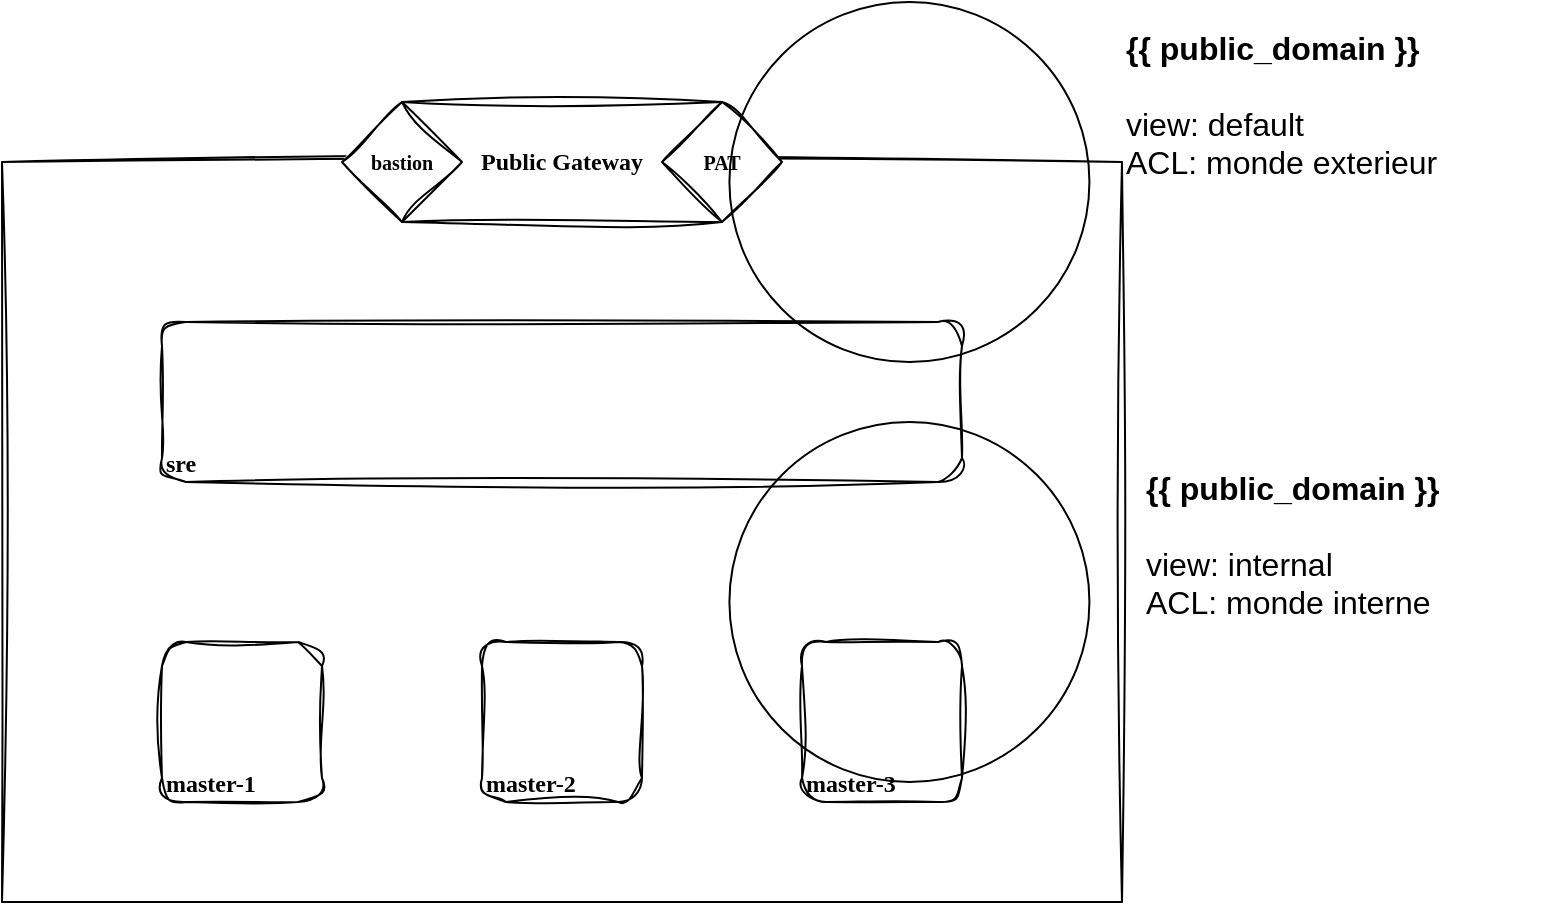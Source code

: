<mxfile version="24.5.5" type="device">
  <diagram name="Page-1" id="0yo1mSa6Mz1Z3rb66y43">
    <mxGraphModel dx="1816" dy="529" grid="1" gridSize="10" guides="1" tooltips="1" connect="1" arrows="1" fold="1" page="1" pageScale="1" pageWidth="827" pageHeight="1169" math="0" shadow="0">
      <root>
        <mxCell id="0" />
        <mxCell id="1" parent="0" />
        <mxCell id="C08kHKY8jDcnMsDLQSFz-5" value="" style="rounded=0;whiteSpace=wrap;html=1;fillColor=none;movable=1;resizable=1;rotatable=1;deletable=1;editable=1;locked=0;connectable=1;sketch=1;curveFitting=1;jiggle=2;" parent="1" vertex="1">
          <mxGeometry x="-40" y="150" width="560" height="370" as="geometry" />
        </mxCell>
        <mxCell id="C08kHKY8jDcnMsDLQSFz-1" value="sre" style="whiteSpace=wrap;html=1;sketch=1;curveFitting=1;jiggle=2;fontFamily=Indie Flower;fontSource=https%3A%2F%2Ffonts.googleapis.com%2Fcss%3Ffamily%3DIndie%2BFlower;fontStyle=1;align=left;verticalAlign=bottom;rounded=1;" parent="1" vertex="1">
          <mxGeometry x="40" y="230" width="400" height="80" as="geometry" />
        </mxCell>
        <mxCell id="C08kHKY8jDcnMsDLQSFz-2" value="master-1" style="whiteSpace=wrap;html=1;sketch=1;curveFitting=1;jiggle=2;fontFamily=Indie Flower;fontSource=https%3A%2F%2Ffonts.googleapis.com%2Fcss%3Ffamily%3DIndie%2BFlower;fontStyle=1;align=left;verticalAlign=bottom;rounded=1;" parent="1" vertex="1">
          <mxGeometry x="40" y="390" width="80" height="80" as="geometry" />
        </mxCell>
        <mxCell id="C08kHKY8jDcnMsDLQSFz-3" value="master-2" style="whiteSpace=wrap;html=1;sketch=1;curveFitting=1;jiggle=2;fontFamily=Indie Flower;fontSource=https%3A%2F%2Ffonts.googleapis.com%2Fcss%3Ffamily%3DIndie%2BFlower;fontStyle=1;align=left;verticalAlign=bottom;rounded=1;" parent="1" vertex="1">
          <mxGeometry x="200" y="390" width="80" height="80" as="geometry" />
        </mxCell>
        <mxCell id="C08kHKY8jDcnMsDLQSFz-4" value="master-3" style="whiteSpace=wrap;html=1;sketch=1;curveFitting=1;jiggle=2;fontFamily=Indie Flower;fontSource=https%3A%2F%2Ffonts.googleapis.com%2Fcss%3Ffamily%3DIndie%2BFlower;fontStyle=1;align=left;verticalAlign=bottom;rounded=1;" parent="1" vertex="1">
          <mxGeometry x="360" y="390" width="80" height="80" as="geometry" />
        </mxCell>
        <mxCell id="G1Dw0Pa4BnXyLDyCYAj--3" value="" style="group" vertex="1" connectable="0" parent="1">
          <mxGeometry x="130" y="120" width="220" height="60" as="geometry" />
        </mxCell>
        <mxCell id="G1Dw0Pa4BnXyLDyCYAj--2" value="Public Gateway" style="whiteSpace=wrap;html=1;sketch=1;curveFitting=1;jiggle=2;fontFamily=Indie Flower;fontSource=https%3A%2F%2Ffonts.googleapis.com%2Fcss%3Ffamily%3DIndie%2BFlower;fontStyle=1" vertex="1" parent="G1Dw0Pa4BnXyLDyCYAj--3">
          <mxGeometry x="30" width="160" height="60" as="geometry" />
        </mxCell>
        <mxCell id="C08kHKY8jDcnMsDLQSFz-8" value="&lt;div&gt;&lt;font face=&quot;Indie Flower&quot; size=&quot;1&quot;&gt;&lt;b&gt;PAT&lt;/b&gt;&lt;/font&gt;&lt;/div&gt;" style="rhombus;whiteSpace=wrap;html=1;sketch=1;curveFitting=1;jiggle=2;verticalAlign=middle;align=center;" parent="G1Dw0Pa4BnXyLDyCYAj--3" vertex="1">
          <mxGeometry x="160" width="60" height="60" as="geometry" />
        </mxCell>
        <mxCell id="G1Dw0Pa4BnXyLDyCYAj--1" value="&lt;div&gt;&lt;font face=&quot;Indie Flower&quot; size=&quot;1&quot;&gt;&lt;b&gt;bastion&lt;/b&gt;&lt;/font&gt;&lt;/div&gt;" style="rhombus;whiteSpace=wrap;html=1;sketch=1;curveFitting=1;jiggle=2;verticalAlign=middle;align=center;" vertex="1" parent="G1Dw0Pa4BnXyLDyCYAj--3">
          <mxGeometry width="60" height="60" as="geometry" />
        </mxCell>
        <mxCell id="G1Dw0Pa4BnXyLDyCYAj--4" value="" style="shape=image;imageAspect=0;aspect=fixed;verticalLabelPosition=bottom;verticalAlign=top;image=https://external-content.duckduckgo.com/iu/?u=https%3A%2F%2Flogowik.com%2Fcontent%2Fuploads%2Fimages%2Fhashicorp-vault8233.jpg&amp;f=1&amp;nofb=1&amp;ipt=33ac2a7f98541ab510184906d1e9be63a5588d068c35a0379f2fb3482eba0ce7&amp;ipo=images;clipPath=inset(36.22% 62.33% 31.78% 14%);" vertex="1" parent="1">
          <mxGeometry x="65.21" y="415" width="29.58" height="30" as="geometry" />
        </mxCell>
        <mxCell id="G1Dw0Pa4BnXyLDyCYAj--5" value="" style="shape=image;imageAspect=0;aspect=fixed;verticalLabelPosition=bottom;verticalAlign=top;image=https://external-content.duckduckgo.com/iu/?u=https%3A%2F%2Flogowik.com%2Fcontent%2Fuploads%2Fimages%2Fhashicorp-vault8233.jpg&amp;f=1&amp;nofb=1&amp;ipt=33ac2a7f98541ab510184906d1e9be63a5588d068c35a0379f2fb3482eba0ce7&amp;ipo=images;clipPath=inset(36.22% 62.33% 31.78% 14%);" vertex="1" parent="1">
          <mxGeometry x="225.21" y="415" width="29.58" height="30" as="geometry" />
        </mxCell>
        <mxCell id="G1Dw0Pa4BnXyLDyCYAj--6" value="" style="shape=image;imageAspect=0;aspect=fixed;verticalLabelPosition=bottom;verticalAlign=top;image=https://external-content.duckduckgo.com/iu/?u=https%3A%2F%2Flogowik.com%2Fcontent%2Fuploads%2Fimages%2Fhashicorp-vault8233.jpg&amp;f=1&amp;nofb=1&amp;ipt=33ac2a7f98541ab510184906d1e9be63a5588d068c35a0379f2fb3482eba0ce7&amp;ipo=images;clipPath=inset(36.22% 62.33% 31.78% 14%);" vertex="1" parent="1">
          <mxGeometry x="385.21" y="415" width="29.58" height="30" as="geometry" />
        </mxCell>
        <mxCell id="G1Dw0Pa4BnXyLDyCYAj--7" value="" style="shape=image;imageAspect=0;aspect=fixed;verticalLabelPosition=bottom;verticalAlign=top;image=https://external-content.duckduckgo.com/iu/?u=http%3A%2F%2Fpluspng.com%2Fimg-png%2Fnginx-logo-png-nginx-logo-3630x2496.png&amp;f=1&amp;nofb=1&amp;ipt=228a499d0863659580c339e0fc03e0712e841468e0082a9941ea353815b4f4af&amp;ipo=images;clipPath=inset(18.45% 31.67% 18.93% 31.33%);" vertex="1" parent="1">
          <mxGeometry x="224.68" y="237.5" width="30.11" height="35" as="geometry" />
        </mxCell>
        <mxCell id="G1Dw0Pa4BnXyLDyCYAj--8" value="" style="shape=image;imageAspect=0;aspect=fixed;verticalLabelPosition=bottom;verticalAlign=top;image=https://external-content.duckduckgo.com/iu/?u=https%3A%2F%2Fgitlab.isc.org%2Fuploads%2F-%2Fsystem%2Fproject%2Favatar%2F1%2FBind_9_Mark_ISC_Blue.png&amp;f=1&amp;nofb=1&amp;ipt=587e290589461f42c116c4324f9f0287836372373a840d8a2eb08f374ba1fb7f&amp;ipo=images;" vertex="1" parent="1">
          <mxGeometry x="395" y="236.25" width="37.42" height="37.5" as="geometry" />
        </mxCell>
        <mxCell id="G1Dw0Pa4BnXyLDyCYAj--9" value="" style="shape=image;imageAspect=0;aspect=fixed;verticalLabelPosition=bottom;verticalAlign=top;image=https://external-content.duckduckgo.com/iu/?u=https%3A%2F%2Fcreazilla-store.fra1.digitaloceanspaces.com%2Ficons%2F3253859%2Fgrafana-icon-md.png&amp;f=1&amp;nofb=1&amp;ipt=112ecd3b096e2fa843ac32f5084dace56938d31ccd4b28db5c2b08345de995f7&amp;ipo=images;" vertex="1" parent="1">
          <mxGeometry x="50.0" y="237.5" width="32.11" height="35" as="geometry" />
        </mxCell>
        <mxCell id="G1Dw0Pa4BnXyLDyCYAj--10" value="" style="ellipse;whiteSpace=wrap;html=1;aspect=fixed;fillColor=none;" vertex="1" parent="1">
          <mxGeometry x="323.71" y="280" width="180" height="180" as="geometry" />
        </mxCell>
        <mxCell id="G1Dw0Pa4BnXyLDyCYAj--11" value="" style="ellipse;whiteSpace=wrap;html=1;aspect=fixed;fillColor=none;" vertex="1" parent="1">
          <mxGeometry x="323.71" y="70" width="180" height="180" as="geometry" />
        </mxCell>
        <mxCell id="G1Dw0Pa4BnXyLDyCYAj--12" value="&lt;h1 style=&quot;margin-top: 0px;&quot;&gt;&lt;font style=&quot;font-size: 16px;&quot;&gt;{{ public_domain }}&lt;/font&gt;&lt;/h1&gt;&lt;div&gt;&lt;font style=&quot;font-size: 16px;&quot;&gt;view: default&lt;/font&gt;&lt;/div&gt;&lt;div&gt;&lt;font style=&quot;font-size: 16px;&quot;&gt;ACL: monde exterieur&lt;/font&gt;&lt;/div&gt;" style="text;html=1;whiteSpace=wrap;overflow=hidden;rounded=0;" vertex="1" parent="1">
          <mxGeometry x="520" y="70" width="200" height="160" as="geometry" />
        </mxCell>
        <mxCell id="G1Dw0Pa4BnXyLDyCYAj--13" value="&lt;h1 style=&quot;margin-top: 0px;&quot;&gt;&lt;font style=&quot;font-size: 16px;&quot;&gt;{{ public_domain }}&lt;/font&gt;&lt;/h1&gt;&lt;div&gt;&lt;font style=&quot;font-size: 16px;&quot;&gt;view: internal&lt;/font&gt;&lt;/div&gt;&lt;div&gt;&lt;font style=&quot;font-size: 16px;&quot;&gt;ACL: monde interne&lt;br&gt;&lt;/font&gt;&lt;/div&gt;" style="text;html=1;whiteSpace=wrap;overflow=hidden;rounded=0;" vertex="1" parent="1">
          <mxGeometry x="530" y="290" width="200" height="160" as="geometry" />
        </mxCell>
        <mxCell id="G1Dw0Pa4BnXyLDyCYAj--14" value="" style="shape=image;imageAspect=0;aspect=fixed;verticalLabelPosition=bottom;verticalAlign=top;image=https://external-content.duckduckgo.com/iu/?u=https%3A%2F%2Fgitlab.isc.org%2Fuploads%2F-%2Fsystem%2Fproject%2Favatar%2F1%2FBind_9_Mark_ISC_Blue.png&amp;f=1&amp;nofb=1&amp;ipt=587e290589461f42c116c4324f9f0287836372373a840d8a2eb08f374ba1fb7f&amp;ipo=images;" vertex="1" parent="1">
          <mxGeometry x="94.79" y="377.5" width="37.42" height="37.5" as="geometry" />
        </mxCell>
        <mxCell id="G1Dw0Pa4BnXyLDyCYAj--15" value="" style="shape=image;imageAspect=0;aspect=fixed;verticalLabelPosition=bottom;verticalAlign=top;image=https://external-content.duckduckgo.com/iu/?u=https%3A%2F%2Fgitlab.isc.org%2Fuploads%2F-%2Fsystem%2Fproject%2Favatar%2F1%2FBind_9_Mark_ISC_Blue.png&amp;f=1&amp;nofb=1&amp;ipt=587e290589461f42c116c4324f9f0287836372373a840d8a2eb08f374ba1fb7f&amp;ipo=images;" vertex="1" parent="1">
          <mxGeometry x="260" y="377.5" width="37.42" height="37.5" as="geometry" />
        </mxCell>
        <mxCell id="G1Dw0Pa4BnXyLDyCYAj--16" value="" style="shape=image;imageAspect=0;aspect=fixed;verticalLabelPosition=bottom;verticalAlign=top;image=https://external-content.duckduckgo.com/iu/?u=https%3A%2F%2Fgitlab.isc.org%2Fuploads%2F-%2Fsystem%2Fproject%2Favatar%2F1%2FBind_9_Mark_ISC_Blue.png&amp;f=1&amp;nofb=1&amp;ipt=587e290589461f42c116c4324f9f0287836372373a840d8a2eb08f374ba1fb7f&amp;ipo=images;" vertex="1" parent="1">
          <mxGeometry x="420" y="377.5" width="37.42" height="37.5" as="geometry" />
        </mxCell>
      </root>
    </mxGraphModel>
  </diagram>
</mxfile>
